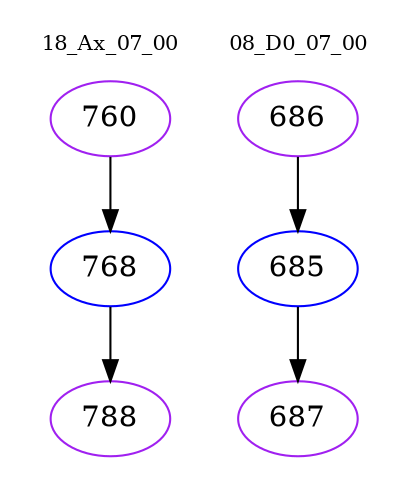 digraph{
subgraph cluster_0 {
color = white
label = "18_Ax_07_00";
fontsize=10;
T0_760 [label="760", color="purple"]
T0_760 -> T0_768 [color="black"]
T0_768 [label="768", color="blue"]
T0_768 -> T0_788 [color="black"]
T0_788 [label="788", color="purple"]
}
subgraph cluster_1 {
color = white
label = "08_D0_07_00";
fontsize=10;
T1_686 [label="686", color="purple"]
T1_686 -> T1_685 [color="black"]
T1_685 [label="685", color="blue"]
T1_685 -> T1_687 [color="black"]
T1_687 [label="687", color="purple"]
}
}
